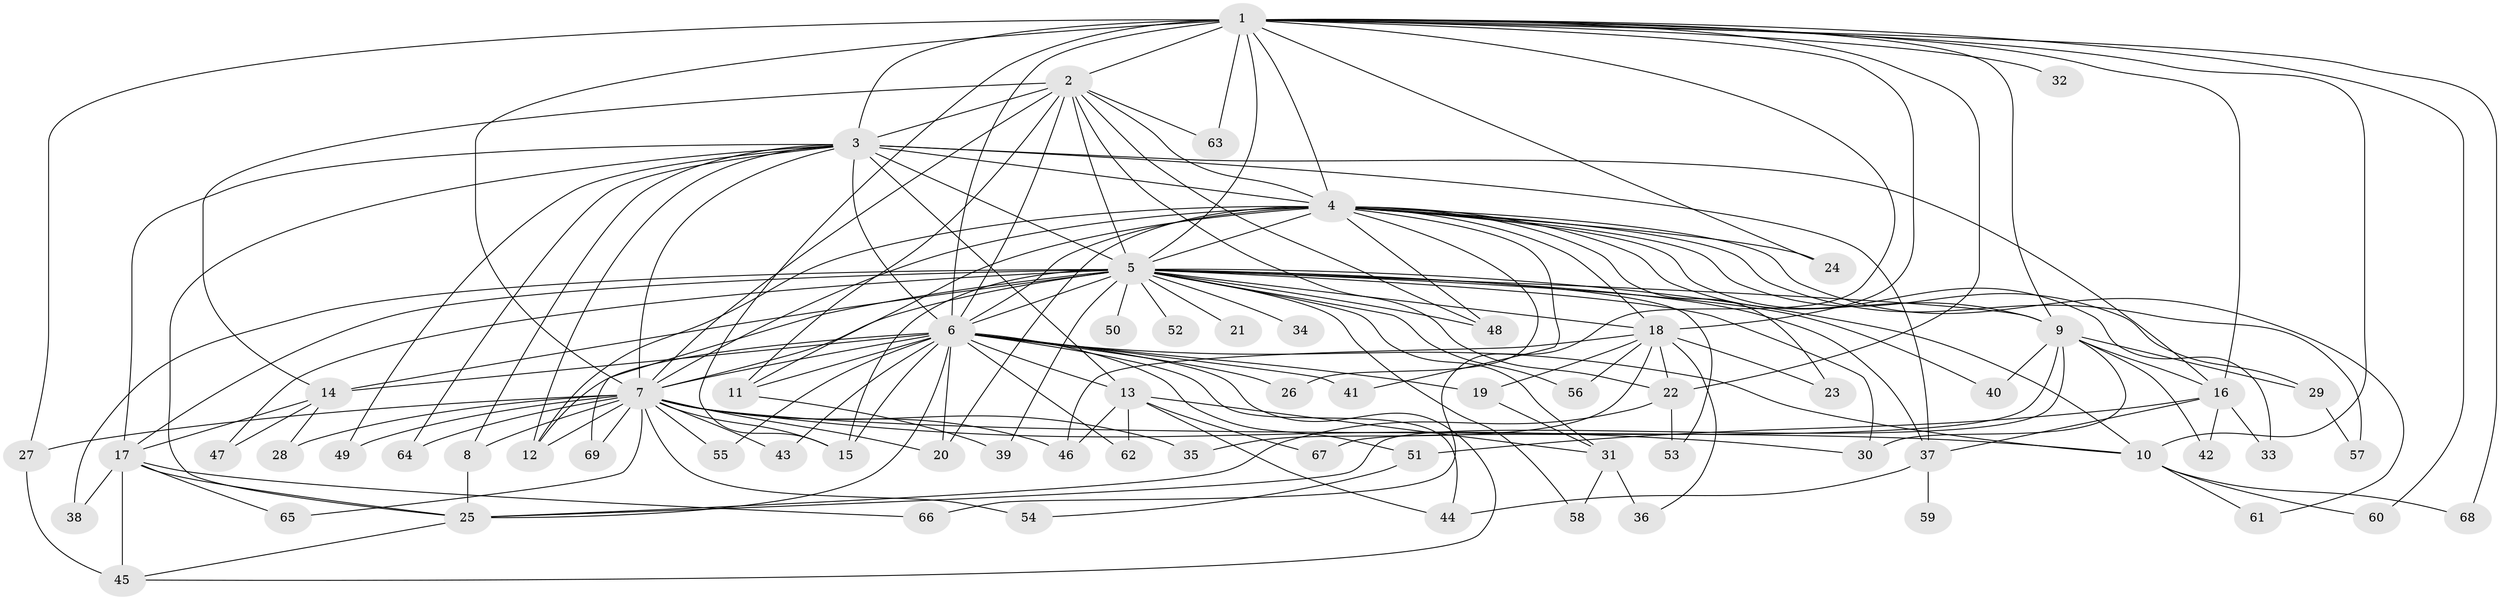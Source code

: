 // original degree distribution, {23: 0.0072992700729927005, 17: 0.014598540145985401, 36: 0.0072992700729927005, 28: 0.0072992700729927005, 31: 0.014598540145985401, 19: 0.0072992700729927005, 24: 0.0072992700729927005, 14: 0.0072992700729927005, 4: 0.08029197080291971, 2: 0.5620437956204379, 3: 0.19708029197080293, 13: 0.0072992700729927005, 5: 0.051094890510948905, 8: 0.0072992700729927005, 10: 0.0072992700729927005, 6: 0.0072992700729927005, 7: 0.0072992700729927005}
// Generated by graph-tools (version 1.1) at 2025/34/03/09/25 02:34:47]
// undirected, 69 vertices, 165 edges
graph export_dot {
graph [start="1"]
  node [color=gray90,style=filled];
  1;
  2;
  3;
  4;
  5;
  6;
  7;
  8;
  9;
  10;
  11;
  12;
  13;
  14;
  15;
  16;
  17;
  18;
  19;
  20;
  21;
  22;
  23;
  24;
  25;
  26;
  27;
  28;
  29;
  30;
  31;
  32;
  33;
  34;
  35;
  36;
  37;
  38;
  39;
  40;
  41;
  42;
  43;
  44;
  45;
  46;
  47;
  48;
  49;
  50;
  51;
  52;
  53;
  54;
  55;
  56;
  57;
  58;
  59;
  60;
  61;
  62;
  63;
  64;
  65;
  66;
  67;
  68;
  69;
  1 -- 2 [weight=3.0];
  1 -- 3 [weight=4.0];
  1 -- 4 [weight=2.0];
  1 -- 5 [weight=3.0];
  1 -- 6 [weight=2.0];
  1 -- 7 [weight=4.0];
  1 -- 9 [weight=1.0];
  1 -- 10 [weight=1.0];
  1 -- 15 [weight=1.0];
  1 -- 16 [weight=1.0];
  1 -- 18 [weight=2.0];
  1 -- 22 [weight=1.0];
  1 -- 24 [weight=1.0];
  1 -- 27 [weight=1.0];
  1 -- 32 [weight=1.0];
  1 -- 60 [weight=1.0];
  1 -- 63 [weight=1.0];
  1 -- 66 [weight=1.0];
  1 -- 68 [weight=1.0];
  2 -- 3 [weight=3.0];
  2 -- 4 [weight=2.0];
  2 -- 5 [weight=2.0];
  2 -- 6 [weight=1.0];
  2 -- 7 [weight=2.0];
  2 -- 11 [weight=2.0];
  2 -- 14 [weight=1.0];
  2 -- 22 [weight=1.0];
  2 -- 48 [weight=1.0];
  2 -- 63 [weight=1.0];
  3 -- 4 [weight=2.0];
  3 -- 5 [weight=22.0];
  3 -- 6 [weight=2.0];
  3 -- 7 [weight=4.0];
  3 -- 8 [weight=1.0];
  3 -- 12 [weight=1.0];
  3 -- 13 [weight=2.0];
  3 -- 16 [weight=1.0];
  3 -- 17 [weight=2.0];
  3 -- 25 [weight=1.0];
  3 -- 37 [weight=1.0];
  3 -- 49 [weight=1.0];
  3 -- 64 [weight=1.0];
  4 -- 5 [weight=4.0];
  4 -- 6 [weight=2.0];
  4 -- 7 [weight=2.0];
  4 -- 9 [weight=1.0];
  4 -- 11 [weight=1.0];
  4 -- 12 [weight=1.0];
  4 -- 18 [weight=1.0];
  4 -- 20 [weight=1.0];
  4 -- 23 [weight=1.0];
  4 -- 24 [weight=1.0];
  4 -- 26 [weight=1.0];
  4 -- 29 [weight=1.0];
  4 -- 33 [weight=1.0];
  4 -- 41 [weight=1.0];
  4 -- 48 [weight=1.0];
  4 -- 57 [weight=1.0];
  4 -- 61 [weight=1.0];
  5 -- 6 [weight=2.0];
  5 -- 7 [weight=3.0];
  5 -- 9 [weight=5.0];
  5 -- 10 [weight=1.0];
  5 -- 14 [weight=1.0];
  5 -- 15 [weight=1.0];
  5 -- 17 [weight=1.0];
  5 -- 18 [weight=2.0];
  5 -- 21 [weight=1.0];
  5 -- 30 [weight=1.0];
  5 -- 31 [weight=1.0];
  5 -- 34 [weight=2.0];
  5 -- 37 [weight=2.0];
  5 -- 38 [weight=1.0];
  5 -- 39 [weight=1.0];
  5 -- 40 [weight=1.0];
  5 -- 47 [weight=1.0];
  5 -- 48 [weight=1.0];
  5 -- 50 [weight=2.0];
  5 -- 52 [weight=2.0];
  5 -- 53 [weight=1.0];
  5 -- 56 [weight=1.0];
  5 -- 58 [weight=1.0];
  5 -- 69 [weight=1.0];
  6 -- 7 [weight=3.0];
  6 -- 10 [weight=1.0];
  6 -- 11 [weight=1.0];
  6 -- 12 [weight=1.0];
  6 -- 13 [weight=2.0];
  6 -- 14 [weight=2.0];
  6 -- 15 [weight=1.0];
  6 -- 19 [weight=1.0];
  6 -- 20 [weight=1.0];
  6 -- 25 [weight=1.0];
  6 -- 26 [weight=1.0];
  6 -- 41 [weight=1.0];
  6 -- 43 [weight=1.0];
  6 -- 44 [weight=1.0];
  6 -- 45 [weight=1.0];
  6 -- 51 [weight=1.0];
  6 -- 55 [weight=1.0];
  6 -- 62 [weight=1.0];
  7 -- 8 [weight=1.0];
  7 -- 10 [weight=1.0];
  7 -- 12 [weight=1.0];
  7 -- 15 [weight=1.0];
  7 -- 20 [weight=1.0];
  7 -- 27 [weight=2.0];
  7 -- 28 [weight=2.0];
  7 -- 30 [weight=1.0];
  7 -- 35 [weight=1.0];
  7 -- 43 [weight=1.0];
  7 -- 46 [weight=1.0];
  7 -- 49 [weight=1.0];
  7 -- 54 [weight=1.0];
  7 -- 55 [weight=1.0];
  7 -- 64 [weight=1.0];
  7 -- 65 [weight=1.0];
  7 -- 69 [weight=1.0];
  8 -- 25 [weight=1.0];
  9 -- 16 [weight=1.0];
  9 -- 25 [weight=1.0];
  9 -- 29 [weight=1.0];
  9 -- 30 [weight=1.0];
  9 -- 40 [weight=1.0];
  9 -- 42 [weight=1.0];
  9 -- 67 [weight=1.0];
  10 -- 60 [weight=1.0];
  10 -- 61 [weight=1.0];
  10 -- 68 [weight=1.0];
  11 -- 39 [weight=1.0];
  13 -- 31 [weight=1.0];
  13 -- 44 [weight=1.0];
  13 -- 46 [weight=1.0];
  13 -- 62 [weight=1.0];
  13 -- 67 [weight=1.0];
  14 -- 17 [weight=1.0];
  14 -- 28 [weight=1.0];
  14 -- 47 [weight=1.0];
  16 -- 33 [weight=1.0];
  16 -- 37 [weight=1.0];
  16 -- 42 [weight=1.0];
  16 -- 51 [weight=1.0];
  17 -- 25 [weight=1.0];
  17 -- 38 [weight=1.0];
  17 -- 45 [weight=1.0];
  17 -- 65 [weight=1.0];
  17 -- 66 [weight=1.0];
  18 -- 19 [weight=1.0];
  18 -- 22 [weight=1.0];
  18 -- 23 [weight=1.0];
  18 -- 35 [weight=1.0];
  18 -- 36 [weight=1.0];
  18 -- 46 [weight=1.0];
  18 -- 56 [weight=1.0];
  19 -- 31 [weight=1.0];
  22 -- 25 [weight=1.0];
  22 -- 53 [weight=1.0];
  25 -- 45 [weight=1.0];
  27 -- 45 [weight=2.0];
  29 -- 57 [weight=1.0];
  31 -- 36 [weight=1.0];
  31 -- 58 [weight=1.0];
  37 -- 44 [weight=1.0];
  37 -- 59 [weight=1.0];
  51 -- 54 [weight=1.0];
}
